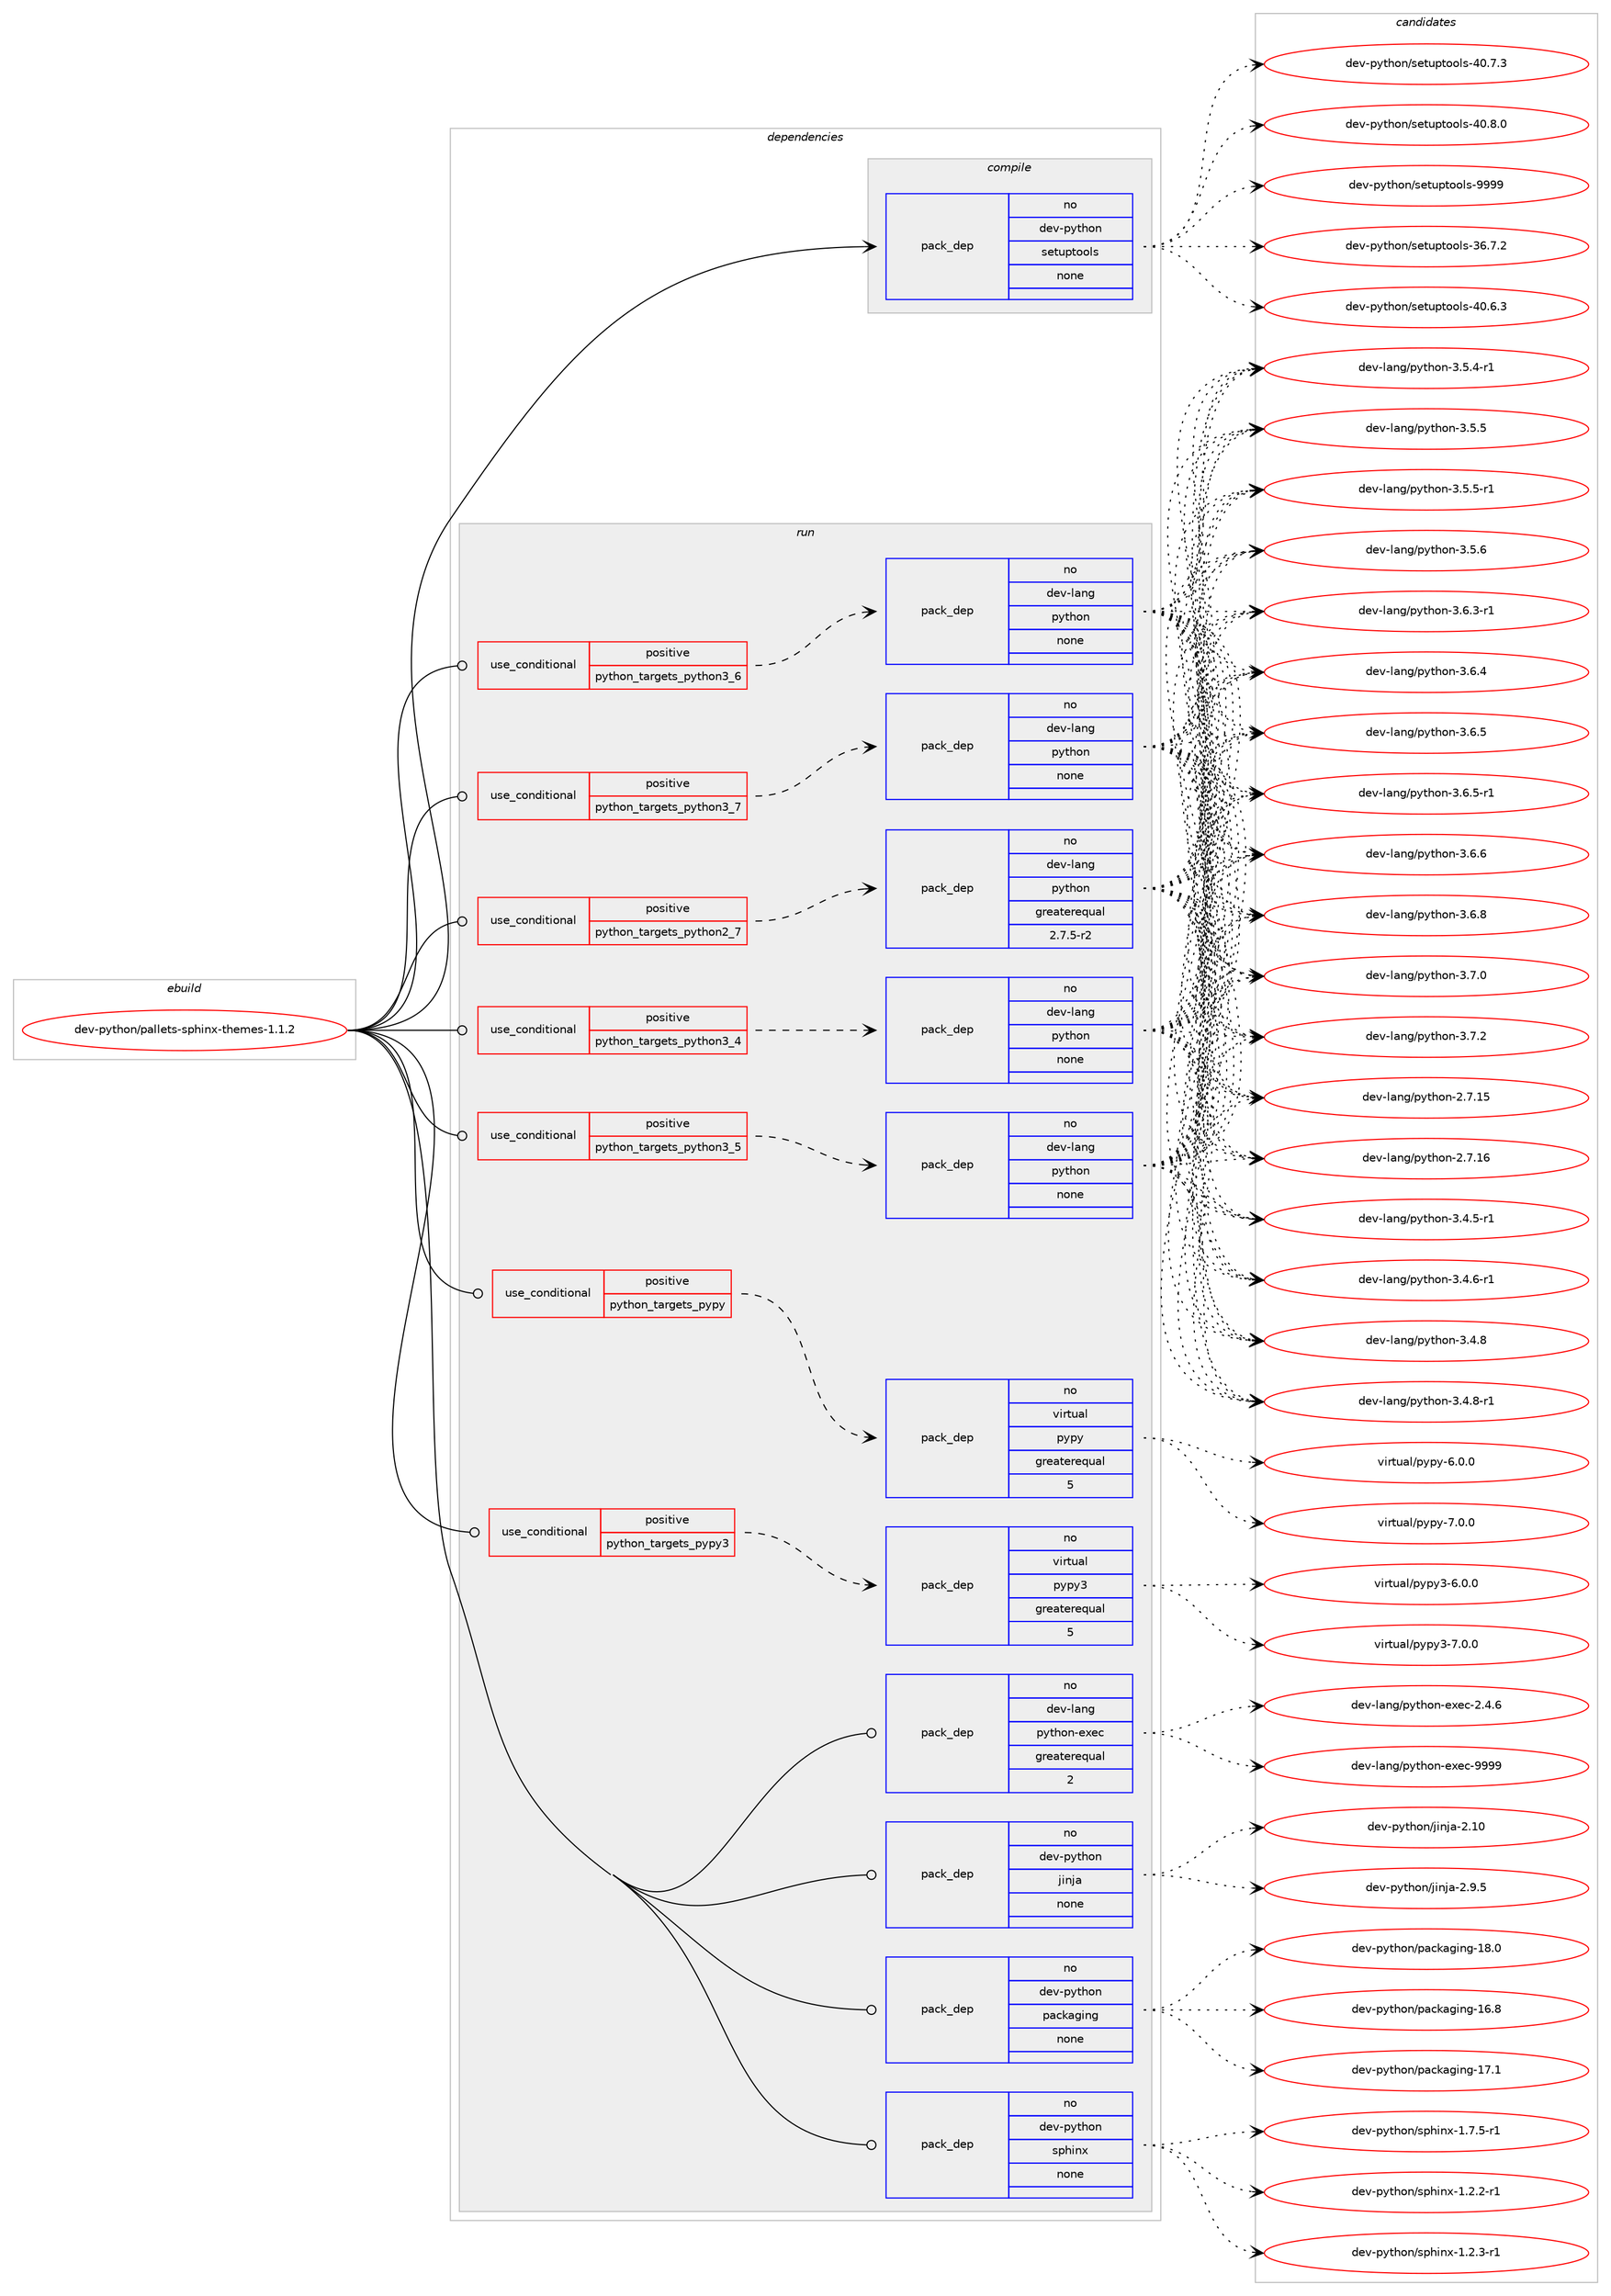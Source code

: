 digraph prolog {

# *************
# Graph options
# *************

newrank=true;
concentrate=true;
compound=true;
graph [rankdir=LR,fontname=Helvetica,fontsize=10,ranksep=1.5];#, ranksep=2.5, nodesep=0.2];
edge  [arrowhead=vee];
node  [fontname=Helvetica,fontsize=10];

# **********
# The ebuild
# **********

subgraph cluster_leftcol {
color=gray;
rank=same;
label=<<i>ebuild</i>>;
id [label="dev-python/pallets-sphinx-themes-1.1.2", color=red, width=4, href="../dev-python/pallets-sphinx-themes-1.1.2.svg"];
}

# ****************
# The dependencies
# ****************

subgraph cluster_midcol {
color=gray;
label=<<i>dependencies</i>>;
subgraph cluster_compile {
fillcolor="#eeeeee";
style=filled;
label=<<i>compile</i>>;
subgraph pack1021565 {
dependency1423760 [label=<<TABLE BORDER="0" CELLBORDER="1" CELLSPACING="0" CELLPADDING="4" WIDTH="220"><TR><TD ROWSPAN="6" CELLPADDING="30">pack_dep</TD></TR><TR><TD WIDTH="110">no</TD></TR><TR><TD>dev-python</TD></TR><TR><TD>setuptools</TD></TR><TR><TD>none</TD></TR><TR><TD></TD></TR></TABLE>>, shape=none, color=blue];
}
id:e -> dependency1423760:w [weight=20,style="solid",arrowhead="vee"];
}
subgraph cluster_compileandrun {
fillcolor="#eeeeee";
style=filled;
label=<<i>compile and run</i>>;
}
subgraph cluster_run {
fillcolor="#eeeeee";
style=filled;
label=<<i>run</i>>;
subgraph cond378915 {
dependency1423761 [label=<<TABLE BORDER="0" CELLBORDER="1" CELLSPACING="0" CELLPADDING="4"><TR><TD ROWSPAN="3" CELLPADDING="10">use_conditional</TD></TR><TR><TD>positive</TD></TR><TR><TD>python_targets_pypy</TD></TR></TABLE>>, shape=none, color=red];
subgraph pack1021566 {
dependency1423762 [label=<<TABLE BORDER="0" CELLBORDER="1" CELLSPACING="0" CELLPADDING="4" WIDTH="220"><TR><TD ROWSPAN="6" CELLPADDING="30">pack_dep</TD></TR><TR><TD WIDTH="110">no</TD></TR><TR><TD>virtual</TD></TR><TR><TD>pypy</TD></TR><TR><TD>greaterequal</TD></TR><TR><TD>5</TD></TR></TABLE>>, shape=none, color=blue];
}
dependency1423761:e -> dependency1423762:w [weight=20,style="dashed",arrowhead="vee"];
}
id:e -> dependency1423761:w [weight=20,style="solid",arrowhead="odot"];
subgraph cond378916 {
dependency1423763 [label=<<TABLE BORDER="0" CELLBORDER="1" CELLSPACING="0" CELLPADDING="4"><TR><TD ROWSPAN="3" CELLPADDING="10">use_conditional</TD></TR><TR><TD>positive</TD></TR><TR><TD>python_targets_pypy3</TD></TR></TABLE>>, shape=none, color=red];
subgraph pack1021567 {
dependency1423764 [label=<<TABLE BORDER="0" CELLBORDER="1" CELLSPACING="0" CELLPADDING="4" WIDTH="220"><TR><TD ROWSPAN="6" CELLPADDING="30">pack_dep</TD></TR><TR><TD WIDTH="110">no</TD></TR><TR><TD>virtual</TD></TR><TR><TD>pypy3</TD></TR><TR><TD>greaterequal</TD></TR><TR><TD>5</TD></TR></TABLE>>, shape=none, color=blue];
}
dependency1423763:e -> dependency1423764:w [weight=20,style="dashed",arrowhead="vee"];
}
id:e -> dependency1423763:w [weight=20,style="solid",arrowhead="odot"];
subgraph cond378917 {
dependency1423765 [label=<<TABLE BORDER="0" CELLBORDER="1" CELLSPACING="0" CELLPADDING="4"><TR><TD ROWSPAN="3" CELLPADDING="10">use_conditional</TD></TR><TR><TD>positive</TD></TR><TR><TD>python_targets_python2_7</TD></TR></TABLE>>, shape=none, color=red];
subgraph pack1021568 {
dependency1423766 [label=<<TABLE BORDER="0" CELLBORDER="1" CELLSPACING="0" CELLPADDING="4" WIDTH="220"><TR><TD ROWSPAN="6" CELLPADDING="30">pack_dep</TD></TR><TR><TD WIDTH="110">no</TD></TR><TR><TD>dev-lang</TD></TR><TR><TD>python</TD></TR><TR><TD>greaterequal</TD></TR><TR><TD>2.7.5-r2</TD></TR></TABLE>>, shape=none, color=blue];
}
dependency1423765:e -> dependency1423766:w [weight=20,style="dashed",arrowhead="vee"];
}
id:e -> dependency1423765:w [weight=20,style="solid",arrowhead="odot"];
subgraph cond378918 {
dependency1423767 [label=<<TABLE BORDER="0" CELLBORDER="1" CELLSPACING="0" CELLPADDING="4"><TR><TD ROWSPAN="3" CELLPADDING="10">use_conditional</TD></TR><TR><TD>positive</TD></TR><TR><TD>python_targets_python3_4</TD></TR></TABLE>>, shape=none, color=red];
subgraph pack1021569 {
dependency1423768 [label=<<TABLE BORDER="0" CELLBORDER="1" CELLSPACING="0" CELLPADDING="4" WIDTH="220"><TR><TD ROWSPAN="6" CELLPADDING="30">pack_dep</TD></TR><TR><TD WIDTH="110">no</TD></TR><TR><TD>dev-lang</TD></TR><TR><TD>python</TD></TR><TR><TD>none</TD></TR><TR><TD></TD></TR></TABLE>>, shape=none, color=blue];
}
dependency1423767:e -> dependency1423768:w [weight=20,style="dashed",arrowhead="vee"];
}
id:e -> dependency1423767:w [weight=20,style="solid",arrowhead="odot"];
subgraph cond378919 {
dependency1423769 [label=<<TABLE BORDER="0" CELLBORDER="1" CELLSPACING="0" CELLPADDING="4"><TR><TD ROWSPAN="3" CELLPADDING="10">use_conditional</TD></TR><TR><TD>positive</TD></TR><TR><TD>python_targets_python3_5</TD></TR></TABLE>>, shape=none, color=red];
subgraph pack1021570 {
dependency1423770 [label=<<TABLE BORDER="0" CELLBORDER="1" CELLSPACING="0" CELLPADDING="4" WIDTH="220"><TR><TD ROWSPAN="6" CELLPADDING="30">pack_dep</TD></TR><TR><TD WIDTH="110">no</TD></TR><TR><TD>dev-lang</TD></TR><TR><TD>python</TD></TR><TR><TD>none</TD></TR><TR><TD></TD></TR></TABLE>>, shape=none, color=blue];
}
dependency1423769:e -> dependency1423770:w [weight=20,style="dashed",arrowhead="vee"];
}
id:e -> dependency1423769:w [weight=20,style="solid",arrowhead="odot"];
subgraph cond378920 {
dependency1423771 [label=<<TABLE BORDER="0" CELLBORDER="1" CELLSPACING="0" CELLPADDING="4"><TR><TD ROWSPAN="3" CELLPADDING="10">use_conditional</TD></TR><TR><TD>positive</TD></TR><TR><TD>python_targets_python3_6</TD></TR></TABLE>>, shape=none, color=red];
subgraph pack1021571 {
dependency1423772 [label=<<TABLE BORDER="0" CELLBORDER="1" CELLSPACING="0" CELLPADDING="4" WIDTH="220"><TR><TD ROWSPAN="6" CELLPADDING="30">pack_dep</TD></TR><TR><TD WIDTH="110">no</TD></TR><TR><TD>dev-lang</TD></TR><TR><TD>python</TD></TR><TR><TD>none</TD></TR><TR><TD></TD></TR></TABLE>>, shape=none, color=blue];
}
dependency1423771:e -> dependency1423772:w [weight=20,style="dashed",arrowhead="vee"];
}
id:e -> dependency1423771:w [weight=20,style="solid",arrowhead="odot"];
subgraph cond378921 {
dependency1423773 [label=<<TABLE BORDER="0" CELLBORDER="1" CELLSPACING="0" CELLPADDING="4"><TR><TD ROWSPAN="3" CELLPADDING="10">use_conditional</TD></TR><TR><TD>positive</TD></TR><TR><TD>python_targets_python3_7</TD></TR></TABLE>>, shape=none, color=red];
subgraph pack1021572 {
dependency1423774 [label=<<TABLE BORDER="0" CELLBORDER="1" CELLSPACING="0" CELLPADDING="4" WIDTH="220"><TR><TD ROWSPAN="6" CELLPADDING="30">pack_dep</TD></TR><TR><TD WIDTH="110">no</TD></TR><TR><TD>dev-lang</TD></TR><TR><TD>python</TD></TR><TR><TD>none</TD></TR><TR><TD></TD></TR></TABLE>>, shape=none, color=blue];
}
dependency1423773:e -> dependency1423774:w [weight=20,style="dashed",arrowhead="vee"];
}
id:e -> dependency1423773:w [weight=20,style="solid",arrowhead="odot"];
subgraph pack1021573 {
dependency1423775 [label=<<TABLE BORDER="0" CELLBORDER="1" CELLSPACING="0" CELLPADDING="4" WIDTH="220"><TR><TD ROWSPAN="6" CELLPADDING="30">pack_dep</TD></TR><TR><TD WIDTH="110">no</TD></TR><TR><TD>dev-lang</TD></TR><TR><TD>python-exec</TD></TR><TR><TD>greaterequal</TD></TR><TR><TD>2</TD></TR></TABLE>>, shape=none, color=blue];
}
id:e -> dependency1423775:w [weight=20,style="solid",arrowhead="odot"];
subgraph pack1021574 {
dependency1423776 [label=<<TABLE BORDER="0" CELLBORDER="1" CELLSPACING="0" CELLPADDING="4" WIDTH="220"><TR><TD ROWSPAN="6" CELLPADDING="30">pack_dep</TD></TR><TR><TD WIDTH="110">no</TD></TR><TR><TD>dev-python</TD></TR><TR><TD>jinja</TD></TR><TR><TD>none</TD></TR><TR><TD></TD></TR></TABLE>>, shape=none, color=blue];
}
id:e -> dependency1423776:w [weight=20,style="solid",arrowhead="odot"];
subgraph pack1021575 {
dependency1423777 [label=<<TABLE BORDER="0" CELLBORDER="1" CELLSPACING="0" CELLPADDING="4" WIDTH="220"><TR><TD ROWSPAN="6" CELLPADDING="30">pack_dep</TD></TR><TR><TD WIDTH="110">no</TD></TR><TR><TD>dev-python</TD></TR><TR><TD>packaging</TD></TR><TR><TD>none</TD></TR><TR><TD></TD></TR></TABLE>>, shape=none, color=blue];
}
id:e -> dependency1423777:w [weight=20,style="solid",arrowhead="odot"];
subgraph pack1021576 {
dependency1423778 [label=<<TABLE BORDER="0" CELLBORDER="1" CELLSPACING="0" CELLPADDING="4" WIDTH="220"><TR><TD ROWSPAN="6" CELLPADDING="30">pack_dep</TD></TR><TR><TD WIDTH="110">no</TD></TR><TR><TD>dev-python</TD></TR><TR><TD>sphinx</TD></TR><TR><TD>none</TD></TR><TR><TD></TD></TR></TABLE>>, shape=none, color=blue];
}
id:e -> dependency1423778:w [weight=20,style="solid",arrowhead="odot"];
}
}

# **************
# The candidates
# **************

subgraph cluster_choices {
rank=same;
color=gray;
label=<<i>candidates</i>>;

subgraph choice1021565 {
color=black;
nodesep=1;
choice100101118451121211161041111104711510111611711211611111110811545515446554650 [label="dev-python/setuptools-36.7.2", color=red, width=4,href="../dev-python/setuptools-36.7.2.svg"];
choice100101118451121211161041111104711510111611711211611111110811545524846544651 [label="dev-python/setuptools-40.6.3", color=red, width=4,href="../dev-python/setuptools-40.6.3.svg"];
choice100101118451121211161041111104711510111611711211611111110811545524846554651 [label="dev-python/setuptools-40.7.3", color=red, width=4,href="../dev-python/setuptools-40.7.3.svg"];
choice100101118451121211161041111104711510111611711211611111110811545524846564648 [label="dev-python/setuptools-40.8.0", color=red, width=4,href="../dev-python/setuptools-40.8.0.svg"];
choice10010111845112121116104111110471151011161171121161111111081154557575757 [label="dev-python/setuptools-9999", color=red, width=4,href="../dev-python/setuptools-9999.svg"];
dependency1423760:e -> choice100101118451121211161041111104711510111611711211611111110811545515446554650:w [style=dotted,weight="100"];
dependency1423760:e -> choice100101118451121211161041111104711510111611711211611111110811545524846544651:w [style=dotted,weight="100"];
dependency1423760:e -> choice100101118451121211161041111104711510111611711211611111110811545524846554651:w [style=dotted,weight="100"];
dependency1423760:e -> choice100101118451121211161041111104711510111611711211611111110811545524846564648:w [style=dotted,weight="100"];
dependency1423760:e -> choice10010111845112121116104111110471151011161171121161111111081154557575757:w [style=dotted,weight="100"];
}
subgraph choice1021566 {
color=black;
nodesep=1;
choice1181051141161179710847112121112121455446484648 [label="virtual/pypy-6.0.0", color=red, width=4,href="../virtual/pypy-6.0.0.svg"];
choice1181051141161179710847112121112121455546484648 [label="virtual/pypy-7.0.0", color=red, width=4,href="../virtual/pypy-7.0.0.svg"];
dependency1423762:e -> choice1181051141161179710847112121112121455446484648:w [style=dotted,weight="100"];
dependency1423762:e -> choice1181051141161179710847112121112121455546484648:w [style=dotted,weight="100"];
}
subgraph choice1021567 {
color=black;
nodesep=1;
choice118105114116117971084711212111212151455446484648 [label="virtual/pypy3-6.0.0", color=red, width=4,href="../virtual/pypy3-6.0.0.svg"];
choice118105114116117971084711212111212151455546484648 [label="virtual/pypy3-7.0.0", color=red, width=4,href="../virtual/pypy3-7.0.0.svg"];
dependency1423764:e -> choice118105114116117971084711212111212151455446484648:w [style=dotted,weight="100"];
dependency1423764:e -> choice118105114116117971084711212111212151455546484648:w [style=dotted,weight="100"];
}
subgraph choice1021568 {
color=black;
nodesep=1;
choice10010111845108971101034711212111610411111045504655464953 [label="dev-lang/python-2.7.15", color=red, width=4,href="../dev-lang/python-2.7.15.svg"];
choice10010111845108971101034711212111610411111045504655464954 [label="dev-lang/python-2.7.16", color=red, width=4,href="../dev-lang/python-2.7.16.svg"];
choice1001011184510897110103471121211161041111104551465246534511449 [label="dev-lang/python-3.4.5-r1", color=red, width=4,href="../dev-lang/python-3.4.5-r1.svg"];
choice1001011184510897110103471121211161041111104551465246544511449 [label="dev-lang/python-3.4.6-r1", color=red, width=4,href="../dev-lang/python-3.4.6-r1.svg"];
choice100101118451089711010347112121116104111110455146524656 [label="dev-lang/python-3.4.8", color=red, width=4,href="../dev-lang/python-3.4.8.svg"];
choice1001011184510897110103471121211161041111104551465246564511449 [label="dev-lang/python-3.4.8-r1", color=red, width=4,href="../dev-lang/python-3.4.8-r1.svg"];
choice1001011184510897110103471121211161041111104551465346524511449 [label="dev-lang/python-3.5.4-r1", color=red, width=4,href="../dev-lang/python-3.5.4-r1.svg"];
choice100101118451089711010347112121116104111110455146534653 [label="dev-lang/python-3.5.5", color=red, width=4,href="../dev-lang/python-3.5.5.svg"];
choice1001011184510897110103471121211161041111104551465346534511449 [label="dev-lang/python-3.5.5-r1", color=red, width=4,href="../dev-lang/python-3.5.5-r1.svg"];
choice100101118451089711010347112121116104111110455146534654 [label="dev-lang/python-3.5.6", color=red, width=4,href="../dev-lang/python-3.5.6.svg"];
choice1001011184510897110103471121211161041111104551465446514511449 [label="dev-lang/python-3.6.3-r1", color=red, width=4,href="../dev-lang/python-3.6.3-r1.svg"];
choice100101118451089711010347112121116104111110455146544652 [label="dev-lang/python-3.6.4", color=red, width=4,href="../dev-lang/python-3.6.4.svg"];
choice100101118451089711010347112121116104111110455146544653 [label="dev-lang/python-3.6.5", color=red, width=4,href="../dev-lang/python-3.6.5.svg"];
choice1001011184510897110103471121211161041111104551465446534511449 [label="dev-lang/python-3.6.5-r1", color=red, width=4,href="../dev-lang/python-3.6.5-r1.svg"];
choice100101118451089711010347112121116104111110455146544654 [label="dev-lang/python-3.6.6", color=red, width=4,href="../dev-lang/python-3.6.6.svg"];
choice100101118451089711010347112121116104111110455146544656 [label="dev-lang/python-3.6.8", color=red, width=4,href="../dev-lang/python-3.6.8.svg"];
choice100101118451089711010347112121116104111110455146554648 [label="dev-lang/python-3.7.0", color=red, width=4,href="../dev-lang/python-3.7.0.svg"];
choice100101118451089711010347112121116104111110455146554650 [label="dev-lang/python-3.7.2", color=red, width=4,href="../dev-lang/python-3.7.2.svg"];
dependency1423766:e -> choice10010111845108971101034711212111610411111045504655464953:w [style=dotted,weight="100"];
dependency1423766:e -> choice10010111845108971101034711212111610411111045504655464954:w [style=dotted,weight="100"];
dependency1423766:e -> choice1001011184510897110103471121211161041111104551465246534511449:w [style=dotted,weight="100"];
dependency1423766:e -> choice1001011184510897110103471121211161041111104551465246544511449:w [style=dotted,weight="100"];
dependency1423766:e -> choice100101118451089711010347112121116104111110455146524656:w [style=dotted,weight="100"];
dependency1423766:e -> choice1001011184510897110103471121211161041111104551465246564511449:w [style=dotted,weight="100"];
dependency1423766:e -> choice1001011184510897110103471121211161041111104551465346524511449:w [style=dotted,weight="100"];
dependency1423766:e -> choice100101118451089711010347112121116104111110455146534653:w [style=dotted,weight="100"];
dependency1423766:e -> choice1001011184510897110103471121211161041111104551465346534511449:w [style=dotted,weight="100"];
dependency1423766:e -> choice100101118451089711010347112121116104111110455146534654:w [style=dotted,weight="100"];
dependency1423766:e -> choice1001011184510897110103471121211161041111104551465446514511449:w [style=dotted,weight="100"];
dependency1423766:e -> choice100101118451089711010347112121116104111110455146544652:w [style=dotted,weight="100"];
dependency1423766:e -> choice100101118451089711010347112121116104111110455146544653:w [style=dotted,weight="100"];
dependency1423766:e -> choice1001011184510897110103471121211161041111104551465446534511449:w [style=dotted,weight="100"];
dependency1423766:e -> choice100101118451089711010347112121116104111110455146544654:w [style=dotted,weight="100"];
dependency1423766:e -> choice100101118451089711010347112121116104111110455146544656:w [style=dotted,weight="100"];
dependency1423766:e -> choice100101118451089711010347112121116104111110455146554648:w [style=dotted,weight="100"];
dependency1423766:e -> choice100101118451089711010347112121116104111110455146554650:w [style=dotted,weight="100"];
}
subgraph choice1021569 {
color=black;
nodesep=1;
choice10010111845108971101034711212111610411111045504655464953 [label="dev-lang/python-2.7.15", color=red, width=4,href="../dev-lang/python-2.7.15.svg"];
choice10010111845108971101034711212111610411111045504655464954 [label="dev-lang/python-2.7.16", color=red, width=4,href="../dev-lang/python-2.7.16.svg"];
choice1001011184510897110103471121211161041111104551465246534511449 [label="dev-lang/python-3.4.5-r1", color=red, width=4,href="../dev-lang/python-3.4.5-r1.svg"];
choice1001011184510897110103471121211161041111104551465246544511449 [label="dev-lang/python-3.4.6-r1", color=red, width=4,href="../dev-lang/python-3.4.6-r1.svg"];
choice100101118451089711010347112121116104111110455146524656 [label="dev-lang/python-3.4.8", color=red, width=4,href="../dev-lang/python-3.4.8.svg"];
choice1001011184510897110103471121211161041111104551465246564511449 [label="dev-lang/python-3.4.8-r1", color=red, width=4,href="../dev-lang/python-3.4.8-r1.svg"];
choice1001011184510897110103471121211161041111104551465346524511449 [label="dev-lang/python-3.5.4-r1", color=red, width=4,href="../dev-lang/python-3.5.4-r1.svg"];
choice100101118451089711010347112121116104111110455146534653 [label="dev-lang/python-3.5.5", color=red, width=4,href="../dev-lang/python-3.5.5.svg"];
choice1001011184510897110103471121211161041111104551465346534511449 [label="dev-lang/python-3.5.5-r1", color=red, width=4,href="../dev-lang/python-3.5.5-r1.svg"];
choice100101118451089711010347112121116104111110455146534654 [label="dev-lang/python-3.5.6", color=red, width=4,href="../dev-lang/python-3.5.6.svg"];
choice1001011184510897110103471121211161041111104551465446514511449 [label="dev-lang/python-3.6.3-r1", color=red, width=4,href="../dev-lang/python-3.6.3-r1.svg"];
choice100101118451089711010347112121116104111110455146544652 [label="dev-lang/python-3.6.4", color=red, width=4,href="../dev-lang/python-3.6.4.svg"];
choice100101118451089711010347112121116104111110455146544653 [label="dev-lang/python-3.6.5", color=red, width=4,href="../dev-lang/python-3.6.5.svg"];
choice1001011184510897110103471121211161041111104551465446534511449 [label="dev-lang/python-3.6.5-r1", color=red, width=4,href="../dev-lang/python-3.6.5-r1.svg"];
choice100101118451089711010347112121116104111110455146544654 [label="dev-lang/python-3.6.6", color=red, width=4,href="../dev-lang/python-3.6.6.svg"];
choice100101118451089711010347112121116104111110455146544656 [label="dev-lang/python-3.6.8", color=red, width=4,href="../dev-lang/python-3.6.8.svg"];
choice100101118451089711010347112121116104111110455146554648 [label="dev-lang/python-3.7.0", color=red, width=4,href="../dev-lang/python-3.7.0.svg"];
choice100101118451089711010347112121116104111110455146554650 [label="dev-lang/python-3.7.2", color=red, width=4,href="../dev-lang/python-3.7.2.svg"];
dependency1423768:e -> choice10010111845108971101034711212111610411111045504655464953:w [style=dotted,weight="100"];
dependency1423768:e -> choice10010111845108971101034711212111610411111045504655464954:w [style=dotted,weight="100"];
dependency1423768:e -> choice1001011184510897110103471121211161041111104551465246534511449:w [style=dotted,weight="100"];
dependency1423768:e -> choice1001011184510897110103471121211161041111104551465246544511449:w [style=dotted,weight="100"];
dependency1423768:e -> choice100101118451089711010347112121116104111110455146524656:w [style=dotted,weight="100"];
dependency1423768:e -> choice1001011184510897110103471121211161041111104551465246564511449:w [style=dotted,weight="100"];
dependency1423768:e -> choice1001011184510897110103471121211161041111104551465346524511449:w [style=dotted,weight="100"];
dependency1423768:e -> choice100101118451089711010347112121116104111110455146534653:w [style=dotted,weight="100"];
dependency1423768:e -> choice1001011184510897110103471121211161041111104551465346534511449:w [style=dotted,weight="100"];
dependency1423768:e -> choice100101118451089711010347112121116104111110455146534654:w [style=dotted,weight="100"];
dependency1423768:e -> choice1001011184510897110103471121211161041111104551465446514511449:w [style=dotted,weight="100"];
dependency1423768:e -> choice100101118451089711010347112121116104111110455146544652:w [style=dotted,weight="100"];
dependency1423768:e -> choice100101118451089711010347112121116104111110455146544653:w [style=dotted,weight="100"];
dependency1423768:e -> choice1001011184510897110103471121211161041111104551465446534511449:w [style=dotted,weight="100"];
dependency1423768:e -> choice100101118451089711010347112121116104111110455146544654:w [style=dotted,weight="100"];
dependency1423768:e -> choice100101118451089711010347112121116104111110455146544656:w [style=dotted,weight="100"];
dependency1423768:e -> choice100101118451089711010347112121116104111110455146554648:w [style=dotted,weight="100"];
dependency1423768:e -> choice100101118451089711010347112121116104111110455146554650:w [style=dotted,weight="100"];
}
subgraph choice1021570 {
color=black;
nodesep=1;
choice10010111845108971101034711212111610411111045504655464953 [label="dev-lang/python-2.7.15", color=red, width=4,href="../dev-lang/python-2.7.15.svg"];
choice10010111845108971101034711212111610411111045504655464954 [label="dev-lang/python-2.7.16", color=red, width=4,href="../dev-lang/python-2.7.16.svg"];
choice1001011184510897110103471121211161041111104551465246534511449 [label="dev-lang/python-3.4.5-r1", color=red, width=4,href="../dev-lang/python-3.4.5-r1.svg"];
choice1001011184510897110103471121211161041111104551465246544511449 [label="dev-lang/python-3.4.6-r1", color=red, width=4,href="../dev-lang/python-3.4.6-r1.svg"];
choice100101118451089711010347112121116104111110455146524656 [label="dev-lang/python-3.4.8", color=red, width=4,href="../dev-lang/python-3.4.8.svg"];
choice1001011184510897110103471121211161041111104551465246564511449 [label="dev-lang/python-3.4.8-r1", color=red, width=4,href="../dev-lang/python-3.4.8-r1.svg"];
choice1001011184510897110103471121211161041111104551465346524511449 [label="dev-lang/python-3.5.4-r1", color=red, width=4,href="../dev-lang/python-3.5.4-r1.svg"];
choice100101118451089711010347112121116104111110455146534653 [label="dev-lang/python-3.5.5", color=red, width=4,href="../dev-lang/python-3.5.5.svg"];
choice1001011184510897110103471121211161041111104551465346534511449 [label="dev-lang/python-3.5.5-r1", color=red, width=4,href="../dev-lang/python-3.5.5-r1.svg"];
choice100101118451089711010347112121116104111110455146534654 [label="dev-lang/python-3.5.6", color=red, width=4,href="../dev-lang/python-3.5.6.svg"];
choice1001011184510897110103471121211161041111104551465446514511449 [label="dev-lang/python-3.6.3-r1", color=red, width=4,href="../dev-lang/python-3.6.3-r1.svg"];
choice100101118451089711010347112121116104111110455146544652 [label="dev-lang/python-3.6.4", color=red, width=4,href="../dev-lang/python-3.6.4.svg"];
choice100101118451089711010347112121116104111110455146544653 [label="dev-lang/python-3.6.5", color=red, width=4,href="../dev-lang/python-3.6.5.svg"];
choice1001011184510897110103471121211161041111104551465446534511449 [label="dev-lang/python-3.6.5-r1", color=red, width=4,href="../dev-lang/python-3.6.5-r1.svg"];
choice100101118451089711010347112121116104111110455146544654 [label="dev-lang/python-3.6.6", color=red, width=4,href="../dev-lang/python-3.6.6.svg"];
choice100101118451089711010347112121116104111110455146544656 [label="dev-lang/python-3.6.8", color=red, width=4,href="../dev-lang/python-3.6.8.svg"];
choice100101118451089711010347112121116104111110455146554648 [label="dev-lang/python-3.7.0", color=red, width=4,href="../dev-lang/python-3.7.0.svg"];
choice100101118451089711010347112121116104111110455146554650 [label="dev-lang/python-3.7.2", color=red, width=4,href="../dev-lang/python-3.7.2.svg"];
dependency1423770:e -> choice10010111845108971101034711212111610411111045504655464953:w [style=dotted,weight="100"];
dependency1423770:e -> choice10010111845108971101034711212111610411111045504655464954:w [style=dotted,weight="100"];
dependency1423770:e -> choice1001011184510897110103471121211161041111104551465246534511449:w [style=dotted,weight="100"];
dependency1423770:e -> choice1001011184510897110103471121211161041111104551465246544511449:w [style=dotted,weight="100"];
dependency1423770:e -> choice100101118451089711010347112121116104111110455146524656:w [style=dotted,weight="100"];
dependency1423770:e -> choice1001011184510897110103471121211161041111104551465246564511449:w [style=dotted,weight="100"];
dependency1423770:e -> choice1001011184510897110103471121211161041111104551465346524511449:w [style=dotted,weight="100"];
dependency1423770:e -> choice100101118451089711010347112121116104111110455146534653:w [style=dotted,weight="100"];
dependency1423770:e -> choice1001011184510897110103471121211161041111104551465346534511449:w [style=dotted,weight="100"];
dependency1423770:e -> choice100101118451089711010347112121116104111110455146534654:w [style=dotted,weight="100"];
dependency1423770:e -> choice1001011184510897110103471121211161041111104551465446514511449:w [style=dotted,weight="100"];
dependency1423770:e -> choice100101118451089711010347112121116104111110455146544652:w [style=dotted,weight="100"];
dependency1423770:e -> choice100101118451089711010347112121116104111110455146544653:w [style=dotted,weight="100"];
dependency1423770:e -> choice1001011184510897110103471121211161041111104551465446534511449:w [style=dotted,weight="100"];
dependency1423770:e -> choice100101118451089711010347112121116104111110455146544654:w [style=dotted,weight="100"];
dependency1423770:e -> choice100101118451089711010347112121116104111110455146544656:w [style=dotted,weight="100"];
dependency1423770:e -> choice100101118451089711010347112121116104111110455146554648:w [style=dotted,weight="100"];
dependency1423770:e -> choice100101118451089711010347112121116104111110455146554650:w [style=dotted,weight="100"];
}
subgraph choice1021571 {
color=black;
nodesep=1;
choice10010111845108971101034711212111610411111045504655464953 [label="dev-lang/python-2.7.15", color=red, width=4,href="../dev-lang/python-2.7.15.svg"];
choice10010111845108971101034711212111610411111045504655464954 [label="dev-lang/python-2.7.16", color=red, width=4,href="../dev-lang/python-2.7.16.svg"];
choice1001011184510897110103471121211161041111104551465246534511449 [label="dev-lang/python-3.4.5-r1", color=red, width=4,href="../dev-lang/python-3.4.5-r1.svg"];
choice1001011184510897110103471121211161041111104551465246544511449 [label="dev-lang/python-3.4.6-r1", color=red, width=4,href="../dev-lang/python-3.4.6-r1.svg"];
choice100101118451089711010347112121116104111110455146524656 [label="dev-lang/python-3.4.8", color=red, width=4,href="../dev-lang/python-3.4.8.svg"];
choice1001011184510897110103471121211161041111104551465246564511449 [label="dev-lang/python-3.4.8-r1", color=red, width=4,href="../dev-lang/python-3.4.8-r1.svg"];
choice1001011184510897110103471121211161041111104551465346524511449 [label="dev-lang/python-3.5.4-r1", color=red, width=4,href="../dev-lang/python-3.5.4-r1.svg"];
choice100101118451089711010347112121116104111110455146534653 [label="dev-lang/python-3.5.5", color=red, width=4,href="../dev-lang/python-3.5.5.svg"];
choice1001011184510897110103471121211161041111104551465346534511449 [label="dev-lang/python-3.5.5-r1", color=red, width=4,href="../dev-lang/python-3.5.5-r1.svg"];
choice100101118451089711010347112121116104111110455146534654 [label="dev-lang/python-3.5.6", color=red, width=4,href="../dev-lang/python-3.5.6.svg"];
choice1001011184510897110103471121211161041111104551465446514511449 [label="dev-lang/python-3.6.3-r1", color=red, width=4,href="../dev-lang/python-3.6.3-r1.svg"];
choice100101118451089711010347112121116104111110455146544652 [label="dev-lang/python-3.6.4", color=red, width=4,href="../dev-lang/python-3.6.4.svg"];
choice100101118451089711010347112121116104111110455146544653 [label="dev-lang/python-3.6.5", color=red, width=4,href="../dev-lang/python-3.6.5.svg"];
choice1001011184510897110103471121211161041111104551465446534511449 [label="dev-lang/python-3.6.5-r1", color=red, width=4,href="../dev-lang/python-3.6.5-r1.svg"];
choice100101118451089711010347112121116104111110455146544654 [label="dev-lang/python-3.6.6", color=red, width=4,href="../dev-lang/python-3.6.6.svg"];
choice100101118451089711010347112121116104111110455146544656 [label="dev-lang/python-3.6.8", color=red, width=4,href="../dev-lang/python-3.6.8.svg"];
choice100101118451089711010347112121116104111110455146554648 [label="dev-lang/python-3.7.0", color=red, width=4,href="../dev-lang/python-3.7.0.svg"];
choice100101118451089711010347112121116104111110455146554650 [label="dev-lang/python-3.7.2", color=red, width=4,href="../dev-lang/python-3.7.2.svg"];
dependency1423772:e -> choice10010111845108971101034711212111610411111045504655464953:w [style=dotted,weight="100"];
dependency1423772:e -> choice10010111845108971101034711212111610411111045504655464954:w [style=dotted,weight="100"];
dependency1423772:e -> choice1001011184510897110103471121211161041111104551465246534511449:w [style=dotted,weight="100"];
dependency1423772:e -> choice1001011184510897110103471121211161041111104551465246544511449:w [style=dotted,weight="100"];
dependency1423772:e -> choice100101118451089711010347112121116104111110455146524656:w [style=dotted,weight="100"];
dependency1423772:e -> choice1001011184510897110103471121211161041111104551465246564511449:w [style=dotted,weight="100"];
dependency1423772:e -> choice1001011184510897110103471121211161041111104551465346524511449:w [style=dotted,weight="100"];
dependency1423772:e -> choice100101118451089711010347112121116104111110455146534653:w [style=dotted,weight="100"];
dependency1423772:e -> choice1001011184510897110103471121211161041111104551465346534511449:w [style=dotted,weight="100"];
dependency1423772:e -> choice100101118451089711010347112121116104111110455146534654:w [style=dotted,weight="100"];
dependency1423772:e -> choice1001011184510897110103471121211161041111104551465446514511449:w [style=dotted,weight="100"];
dependency1423772:e -> choice100101118451089711010347112121116104111110455146544652:w [style=dotted,weight="100"];
dependency1423772:e -> choice100101118451089711010347112121116104111110455146544653:w [style=dotted,weight="100"];
dependency1423772:e -> choice1001011184510897110103471121211161041111104551465446534511449:w [style=dotted,weight="100"];
dependency1423772:e -> choice100101118451089711010347112121116104111110455146544654:w [style=dotted,weight="100"];
dependency1423772:e -> choice100101118451089711010347112121116104111110455146544656:w [style=dotted,weight="100"];
dependency1423772:e -> choice100101118451089711010347112121116104111110455146554648:w [style=dotted,weight="100"];
dependency1423772:e -> choice100101118451089711010347112121116104111110455146554650:w [style=dotted,weight="100"];
}
subgraph choice1021572 {
color=black;
nodesep=1;
choice10010111845108971101034711212111610411111045504655464953 [label="dev-lang/python-2.7.15", color=red, width=4,href="../dev-lang/python-2.7.15.svg"];
choice10010111845108971101034711212111610411111045504655464954 [label="dev-lang/python-2.7.16", color=red, width=4,href="../dev-lang/python-2.7.16.svg"];
choice1001011184510897110103471121211161041111104551465246534511449 [label="dev-lang/python-3.4.5-r1", color=red, width=4,href="../dev-lang/python-3.4.5-r1.svg"];
choice1001011184510897110103471121211161041111104551465246544511449 [label="dev-lang/python-3.4.6-r1", color=red, width=4,href="../dev-lang/python-3.4.6-r1.svg"];
choice100101118451089711010347112121116104111110455146524656 [label="dev-lang/python-3.4.8", color=red, width=4,href="../dev-lang/python-3.4.8.svg"];
choice1001011184510897110103471121211161041111104551465246564511449 [label="dev-lang/python-3.4.8-r1", color=red, width=4,href="../dev-lang/python-3.4.8-r1.svg"];
choice1001011184510897110103471121211161041111104551465346524511449 [label="dev-lang/python-3.5.4-r1", color=red, width=4,href="../dev-lang/python-3.5.4-r1.svg"];
choice100101118451089711010347112121116104111110455146534653 [label="dev-lang/python-3.5.5", color=red, width=4,href="../dev-lang/python-3.5.5.svg"];
choice1001011184510897110103471121211161041111104551465346534511449 [label="dev-lang/python-3.5.5-r1", color=red, width=4,href="../dev-lang/python-3.5.5-r1.svg"];
choice100101118451089711010347112121116104111110455146534654 [label="dev-lang/python-3.5.6", color=red, width=4,href="../dev-lang/python-3.5.6.svg"];
choice1001011184510897110103471121211161041111104551465446514511449 [label="dev-lang/python-3.6.3-r1", color=red, width=4,href="../dev-lang/python-3.6.3-r1.svg"];
choice100101118451089711010347112121116104111110455146544652 [label="dev-lang/python-3.6.4", color=red, width=4,href="../dev-lang/python-3.6.4.svg"];
choice100101118451089711010347112121116104111110455146544653 [label="dev-lang/python-3.6.5", color=red, width=4,href="../dev-lang/python-3.6.5.svg"];
choice1001011184510897110103471121211161041111104551465446534511449 [label="dev-lang/python-3.6.5-r1", color=red, width=4,href="../dev-lang/python-3.6.5-r1.svg"];
choice100101118451089711010347112121116104111110455146544654 [label="dev-lang/python-3.6.6", color=red, width=4,href="../dev-lang/python-3.6.6.svg"];
choice100101118451089711010347112121116104111110455146544656 [label="dev-lang/python-3.6.8", color=red, width=4,href="../dev-lang/python-3.6.8.svg"];
choice100101118451089711010347112121116104111110455146554648 [label="dev-lang/python-3.7.0", color=red, width=4,href="../dev-lang/python-3.7.0.svg"];
choice100101118451089711010347112121116104111110455146554650 [label="dev-lang/python-3.7.2", color=red, width=4,href="../dev-lang/python-3.7.2.svg"];
dependency1423774:e -> choice10010111845108971101034711212111610411111045504655464953:w [style=dotted,weight="100"];
dependency1423774:e -> choice10010111845108971101034711212111610411111045504655464954:w [style=dotted,weight="100"];
dependency1423774:e -> choice1001011184510897110103471121211161041111104551465246534511449:w [style=dotted,weight="100"];
dependency1423774:e -> choice1001011184510897110103471121211161041111104551465246544511449:w [style=dotted,weight="100"];
dependency1423774:e -> choice100101118451089711010347112121116104111110455146524656:w [style=dotted,weight="100"];
dependency1423774:e -> choice1001011184510897110103471121211161041111104551465246564511449:w [style=dotted,weight="100"];
dependency1423774:e -> choice1001011184510897110103471121211161041111104551465346524511449:w [style=dotted,weight="100"];
dependency1423774:e -> choice100101118451089711010347112121116104111110455146534653:w [style=dotted,weight="100"];
dependency1423774:e -> choice1001011184510897110103471121211161041111104551465346534511449:w [style=dotted,weight="100"];
dependency1423774:e -> choice100101118451089711010347112121116104111110455146534654:w [style=dotted,weight="100"];
dependency1423774:e -> choice1001011184510897110103471121211161041111104551465446514511449:w [style=dotted,weight="100"];
dependency1423774:e -> choice100101118451089711010347112121116104111110455146544652:w [style=dotted,weight="100"];
dependency1423774:e -> choice100101118451089711010347112121116104111110455146544653:w [style=dotted,weight="100"];
dependency1423774:e -> choice1001011184510897110103471121211161041111104551465446534511449:w [style=dotted,weight="100"];
dependency1423774:e -> choice100101118451089711010347112121116104111110455146544654:w [style=dotted,weight="100"];
dependency1423774:e -> choice100101118451089711010347112121116104111110455146544656:w [style=dotted,weight="100"];
dependency1423774:e -> choice100101118451089711010347112121116104111110455146554648:w [style=dotted,weight="100"];
dependency1423774:e -> choice100101118451089711010347112121116104111110455146554650:w [style=dotted,weight="100"];
}
subgraph choice1021573 {
color=black;
nodesep=1;
choice1001011184510897110103471121211161041111104510112010199455046524654 [label="dev-lang/python-exec-2.4.6", color=red, width=4,href="../dev-lang/python-exec-2.4.6.svg"];
choice10010111845108971101034711212111610411111045101120101994557575757 [label="dev-lang/python-exec-9999", color=red, width=4,href="../dev-lang/python-exec-9999.svg"];
dependency1423775:e -> choice1001011184510897110103471121211161041111104510112010199455046524654:w [style=dotted,weight="100"];
dependency1423775:e -> choice10010111845108971101034711212111610411111045101120101994557575757:w [style=dotted,weight="100"];
}
subgraph choice1021574 {
color=black;
nodesep=1;
choice1001011184511212111610411111047106105110106974550464948 [label="dev-python/jinja-2.10", color=red, width=4,href="../dev-python/jinja-2.10.svg"];
choice100101118451121211161041111104710610511010697455046574653 [label="dev-python/jinja-2.9.5", color=red, width=4,href="../dev-python/jinja-2.9.5.svg"];
dependency1423776:e -> choice1001011184511212111610411111047106105110106974550464948:w [style=dotted,weight="100"];
dependency1423776:e -> choice100101118451121211161041111104710610511010697455046574653:w [style=dotted,weight="100"];
}
subgraph choice1021575 {
color=black;
nodesep=1;
choice10010111845112121116104111110471129799107971031051101034549544656 [label="dev-python/packaging-16.8", color=red, width=4,href="../dev-python/packaging-16.8.svg"];
choice10010111845112121116104111110471129799107971031051101034549554649 [label="dev-python/packaging-17.1", color=red, width=4,href="../dev-python/packaging-17.1.svg"];
choice10010111845112121116104111110471129799107971031051101034549564648 [label="dev-python/packaging-18.0", color=red, width=4,href="../dev-python/packaging-18.0.svg"];
dependency1423777:e -> choice10010111845112121116104111110471129799107971031051101034549544656:w [style=dotted,weight="100"];
dependency1423777:e -> choice10010111845112121116104111110471129799107971031051101034549554649:w [style=dotted,weight="100"];
dependency1423777:e -> choice10010111845112121116104111110471129799107971031051101034549564648:w [style=dotted,weight="100"];
}
subgraph choice1021576 {
color=black;
nodesep=1;
choice10010111845112121116104111110471151121041051101204549465046504511449 [label="dev-python/sphinx-1.2.2-r1", color=red, width=4,href="../dev-python/sphinx-1.2.2-r1.svg"];
choice10010111845112121116104111110471151121041051101204549465046514511449 [label="dev-python/sphinx-1.2.3-r1", color=red, width=4,href="../dev-python/sphinx-1.2.3-r1.svg"];
choice10010111845112121116104111110471151121041051101204549465546534511449 [label="dev-python/sphinx-1.7.5-r1", color=red, width=4,href="../dev-python/sphinx-1.7.5-r1.svg"];
dependency1423778:e -> choice10010111845112121116104111110471151121041051101204549465046504511449:w [style=dotted,weight="100"];
dependency1423778:e -> choice10010111845112121116104111110471151121041051101204549465046514511449:w [style=dotted,weight="100"];
dependency1423778:e -> choice10010111845112121116104111110471151121041051101204549465546534511449:w [style=dotted,weight="100"];
}
}

}
